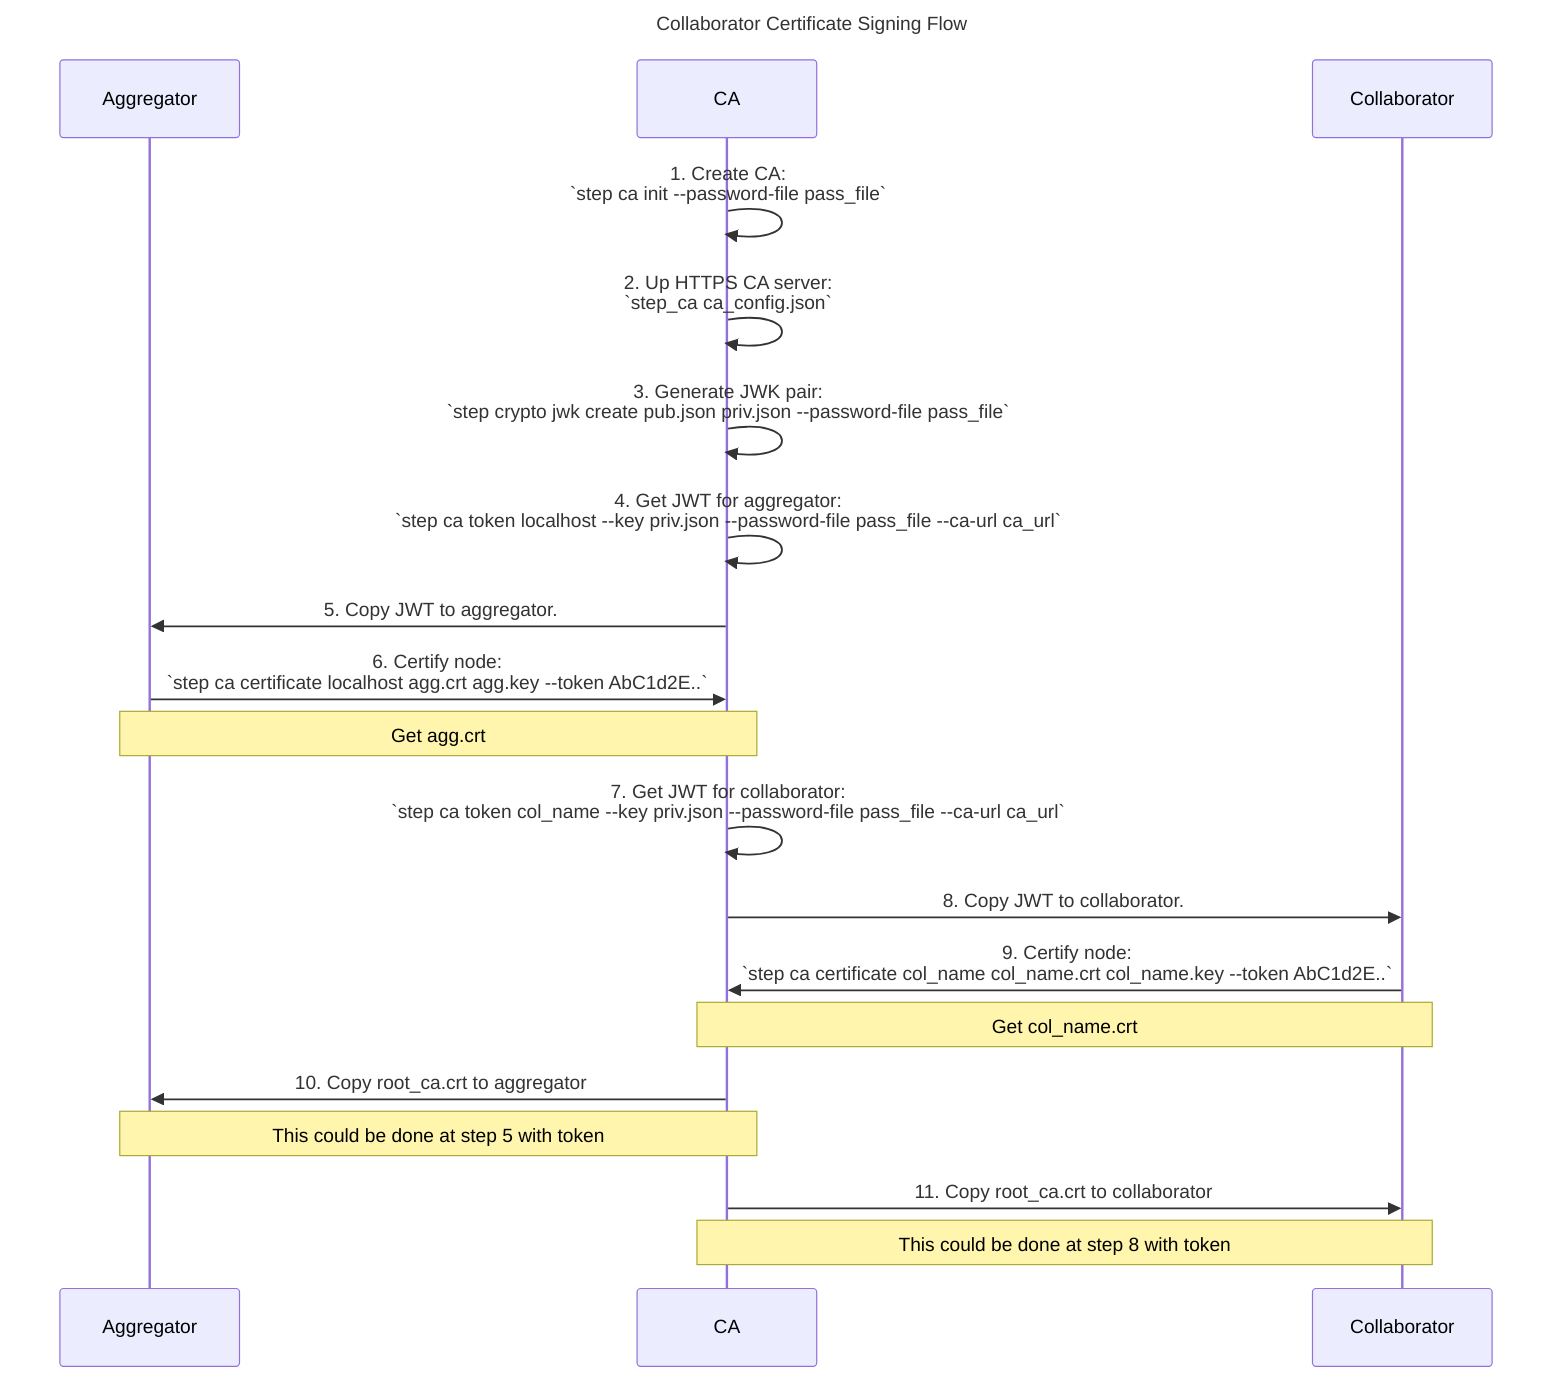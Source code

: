 sequenceDiagram
Title: Collaborator Certificate Signing Flow
  participant A as Aggregator
  participant CA as CA
  participant C as Collaborator
  CA->>CA: 1. Create CA:<br>`step ca init --password-file pass_file`
  CA->>CA: 2. Up HTTPS CA server:<br>`step_ca ca_config.json`
  CA->>CA: 3. Generate JWK pair:<br>`step crypto jwk create pub.json priv.json --password-file pass_file`
  CA->>CA: 4. Get JWT for aggregator:<br>`step ca token localhost --key priv.json --password-file pass_file --ca-url ca_url`
  CA->>A: 5. Copy JWT to aggregator. 
  A->>CA: 6. Certify node:<br>`step ca certificate localhost agg.crt agg.key --token AbC1d2E..`
  Note over A,CA: Get agg.crt
  CA->>CA: 7. Get JWT for collaborator:<br>`step ca token col_name --key priv.json --password-file pass_file --ca-url ca_url`
  CA->>C: 8. Copy JWT to collaborator. 
  C->>CA: 9. Certify node:<br>`step ca certificate col_name col_name.crt col_name.key --token AbC1d2E..`
  Note over C,CA: Get col_name.crt
  CA->>A: 10. Copy root_ca.crt to aggregator
  Note over A,CA: This could be done at step 5 with token
  CA->>C: 11. Copy root_ca.crt to collaborator
  Note over C,CA: This could be done at step 8 with token